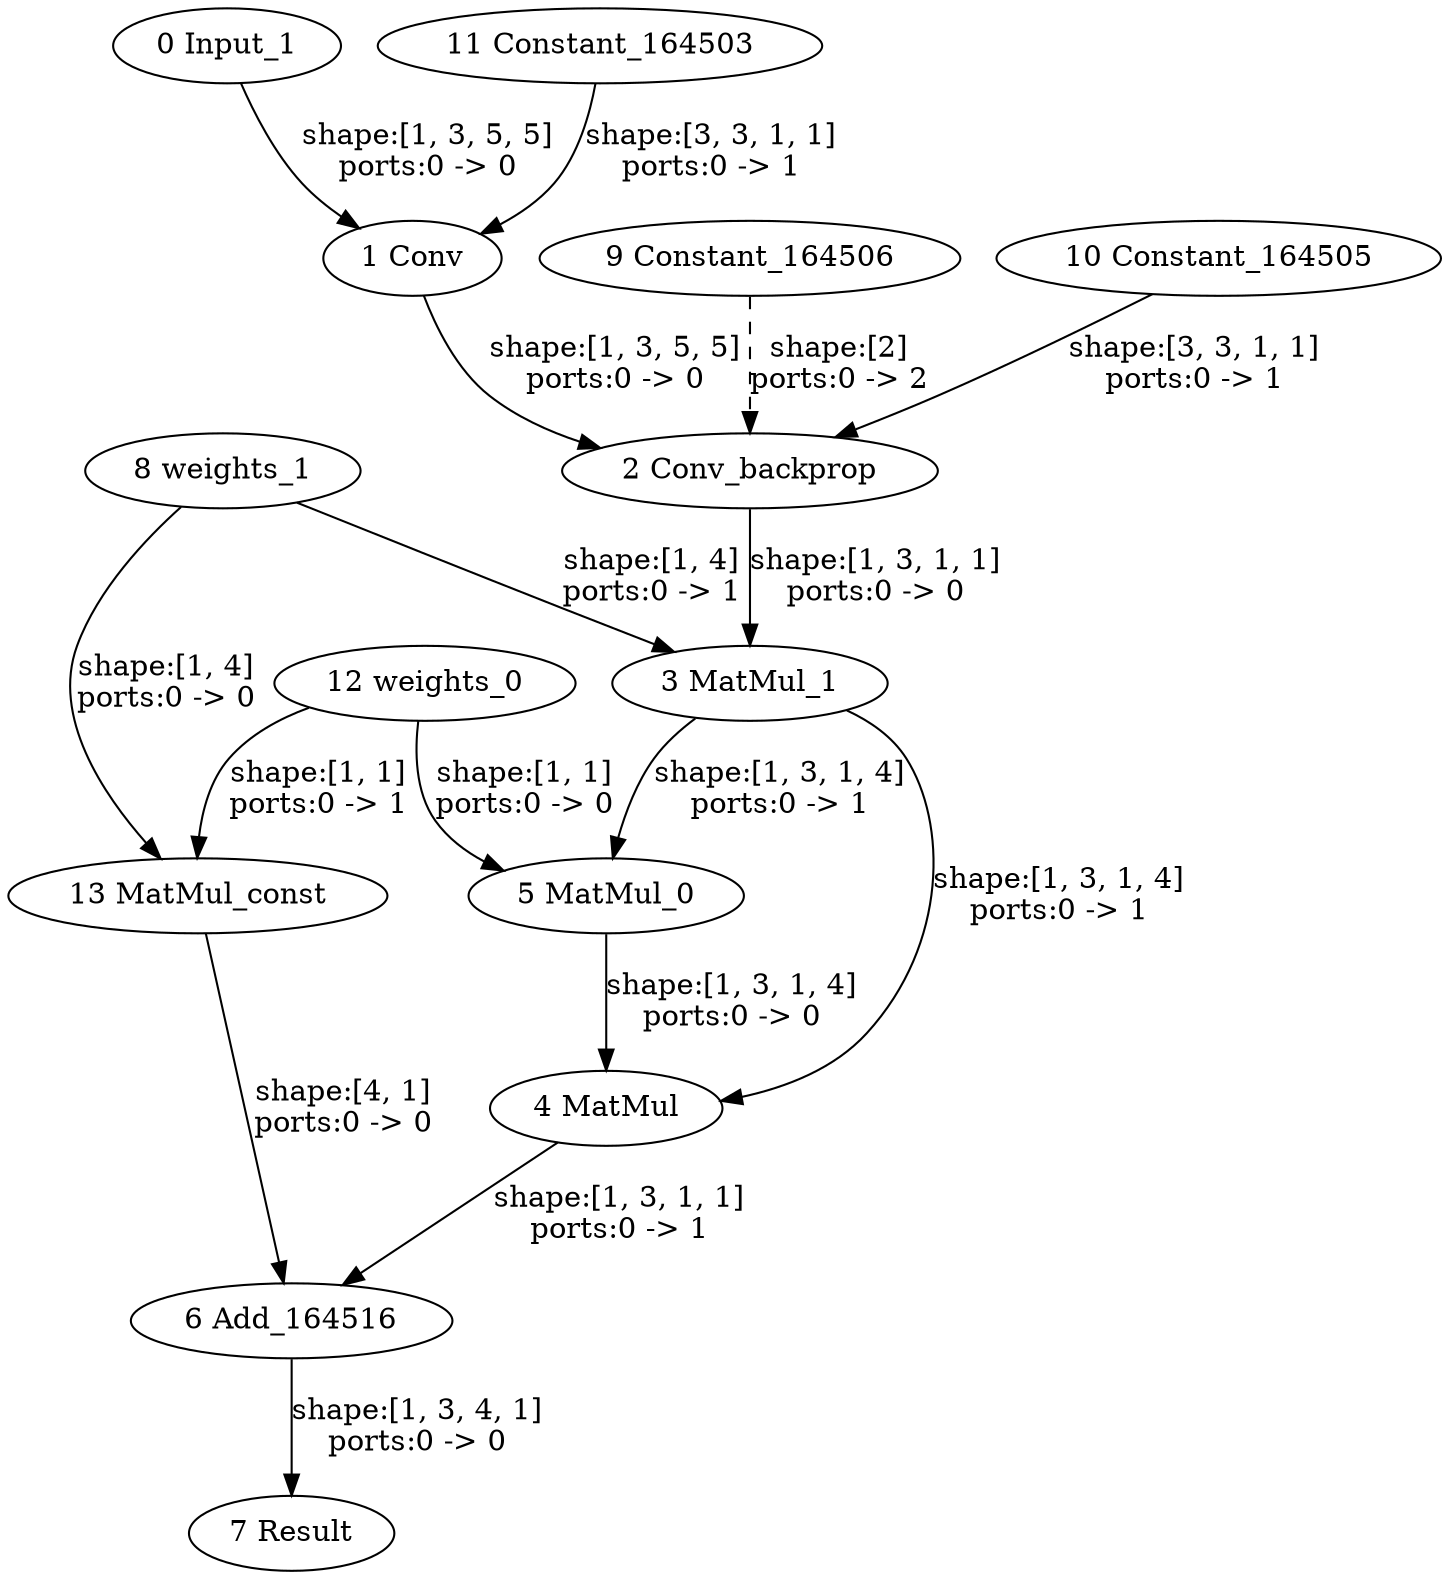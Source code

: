 strict digraph  {
"0 Input_1" [id=0, type=Parameter];
"1 Conv" [id=1, type=Convolution];
"2 Conv_backprop" [id=2, type=ConvolutionBackpropData];
"3 MatMul_1" [id=3, type=MatMul];
"4 MatMul" [id=4, type=MatMul];
"5 MatMul_0" [id=5, type=MatMul];
"6 Add_164516" [id=6, type=Add];
"7 Result" [id=7, type=Result];
"8 weights_1" [id=8, type=Constant];
"9 Constant_164506" [id=9, type=Constant];
"10 Constant_164505" [id=10, type=Constant];
"11 Constant_164503" [id=11, type=Constant];
"12 weights_0" [id=12, type=Constant];
"13 MatMul_const" [id=13, type=MatMul];
"0 Input_1" -> "1 Conv"  [label="shape:[1, 3, 5, 5]\nports:0 -> 0", style=solid];
"1 Conv" -> "2 Conv_backprop"  [label="shape:[1, 3, 5, 5]\nports:0 -> 0", style=solid];
"2 Conv_backprop" -> "3 MatMul_1"  [label="shape:[1, 3, 1, 1]\nports:0 -> 0", style=solid];
"3 MatMul_1" -> "4 MatMul"  [label="shape:[1, 3, 1, 4]\nports:0 -> 1", style=solid];
"3 MatMul_1" -> "5 MatMul_0"  [label="shape:[1, 3, 1, 4]\nports:0 -> 1", style=solid];
"4 MatMul" -> "6 Add_164516"  [label="shape:[1, 3, 1, 1]\nports:0 -> 1", style=solid];
"5 MatMul_0" -> "4 MatMul"  [label="shape:[1, 3, 1, 4]\nports:0 -> 0", style=solid];
"6 Add_164516" -> "7 Result"  [label="shape:[1, 3, 4, 1]\nports:0 -> 0", style=solid];
"8 weights_1" -> "3 MatMul_1"  [label="shape:[1, 4]\nports:0 -> 1", style=solid];
"8 weights_1" -> "13 MatMul_const"  [label="shape:[1, 4]\nports:0 -> 0", style=solid];
"9 Constant_164506" -> "2 Conv_backprop"  [label="shape:[2]\nports:0 -> 2", style=dashed];
"10 Constant_164505" -> "2 Conv_backprop"  [label="shape:[3, 3, 1, 1]\nports:0 -> 1", style=solid];
"11 Constant_164503" -> "1 Conv"  [label="shape:[3, 3, 1, 1]\nports:0 -> 1", style=solid];
"12 weights_0" -> "5 MatMul_0"  [label="shape:[1, 1]\nports:0 -> 0", style=solid];
"12 weights_0" -> "13 MatMul_const"  [label="shape:[1, 1]\nports:0 -> 1", style=solid];
"13 MatMul_const" -> "6 Add_164516"  [label="shape:[4, 1]\nports:0 -> 0", style=solid];
}
